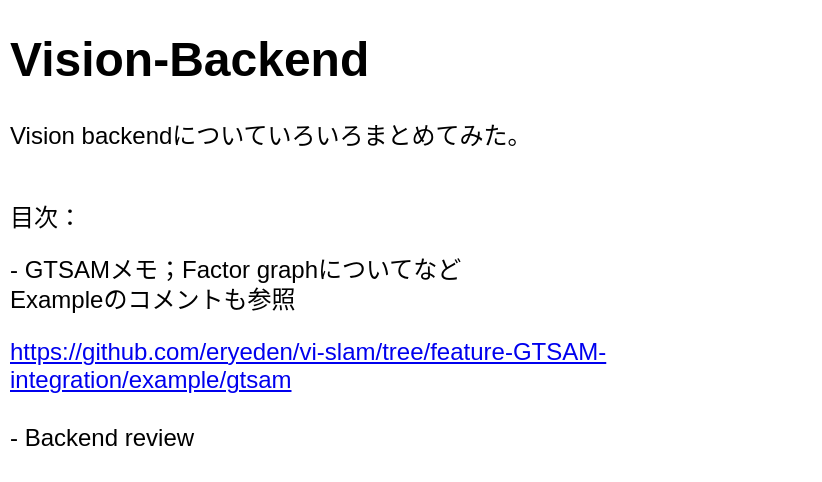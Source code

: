 <mxfile version="13.1.2" type="github" pages="4">
  <diagram id="mYV5fHMhs3SO6_IcKCSN" name="Top">
    <mxGraphModel dx="1359" dy="894" grid="1" gridSize="10" guides="1" tooltips="1" connect="1" arrows="1" fold="1" page="1" pageScale="1" pageWidth="827" pageHeight="1169" math="0" shadow="0">
      <root>
        <mxCell id="0" />
        <mxCell id="1" parent="0" />
        <mxCell id="8OQvFZ2Zipv02wQBPf4X-1" value="&lt;h1&gt;Vision-Backend&lt;/h1&gt;&lt;p&gt;Vision backendについていろいろまとめてみた。&lt;br&gt;&lt;br&gt;&lt;/p&gt;&lt;p&gt;目次：&lt;/p&gt;&lt;p&gt;- GTSAMメモ；Factor graphについてなど&lt;br&gt;Exampleのコメントも参照&lt;/p&gt;&lt;a href=&quot;https://github.com/eryeden/vi-slam/tree/feature-GTSAM-integration/example/gtsam&quot;&gt;https://github.com/eryeden/vi-slam/tree/feature-GTSAM-integration/example/gtsam&lt;/a&gt;&lt;br&gt;&lt;br&gt;- Backend review" style="text;html=1;strokeColor=none;fillColor=none;spacing=5;spacingTop=-20;whiteSpace=wrap;overflow=hidden;rounded=0;" parent="1" vertex="1">
          <mxGeometry x="20" y="20" width="410" height="230" as="geometry" />
        </mxCell>
      </root>
    </mxGraphModel>
  </diagram>
  <diagram id="CG2pjZPTrM2GcYqYaMGn" name="GTSAMのメモ">
    <mxGraphModel dx="1599" dy="1052" grid="1" gridSize="10" guides="1" tooltips="1" connect="1" arrows="1" fold="1" page="1" pageScale="1" pageWidth="827" pageHeight="1169" math="1" shadow="0">
      <root>
        <mxCell id="malhQMyiqFlj0tt06wjK-0" />
        <mxCell id="malhQMyiqFlj0tt06wjK-1" parent="malhQMyiqFlj0tt06wjK-0" />
        <mxCell id="y6ONzhfBYeOvc6R4NJ2u-31" value="" style="shape=image;verticalLabelPosition=bottom;labelBackgroundColor=#ffffff;verticalAlign=top;aspect=fixed;imageAspect=0;image=https://upload.wikimedia.org/wikipedia/commons/thumb/8/8e/MultivariateNormal.png/300px-MultivariateNormal.png;" parent="malhQMyiqFlj0tt06wjK-1" vertex="1">
          <mxGeometry x="1006" y="870" width="181.05" height="137" as="geometry" />
        </mxCell>
        <mxCell id="y6ONzhfBYeOvc6R4NJ2u-0" value="&lt;h1&gt;GTSAM&lt;/h1&gt;&lt;p&gt;iSAM2をVision backendに使う予定である。iSAM2はGTSAM内に実装されているらしいので、この使い方をメモしておく。&lt;/p&gt;" style="text;html=1;strokeColor=none;fillColor=none;spacing=5;spacingTop=-20;whiteSpace=wrap;overflow=hidden;rounded=0;" parent="malhQMyiqFlj0tt06wjK-1" vertex="1">
          <mxGeometry x="20" y="40" width="730" height="80" as="geometry" />
        </mxCell>
        <mxCell id="y6ONzhfBYeOvc6R4NJ2u-1" value="参考：&lt;br&gt;&lt;a href=&quot;https://gtsam.org/tutorials/intro.html&quot;&gt;https://gtsam.org/tutorials/intro.html&lt;/a&gt;" style="text;html=1;align=left;verticalAlign=middle;resizable=0;points=[];autosize=1;" parent="malhQMyiqFlj0tt06wjK-1" vertex="1">
          <mxGeometry x="20" y="120" width="200" height="30" as="geometry" />
        </mxCell>
        <mxCell id="y6ONzhfBYeOvc6R4NJ2u-2" value="基本の登場人物&lt;br&gt;- Fractor graph&lt;br&gt;&lt;div&gt;- Variables : 推定したい値&lt;/div&gt;&lt;div&gt;- Factors：Variableに対する確率的な拘束条件、ここに観測値や、観測モデルが入っていくる。&lt;/div&gt;" style="text;html=1;align=left;verticalAlign=middle;resizable=0;points=[];autosize=1;" parent="malhQMyiqFlj0tt06wjK-1" vertex="1">
          <mxGeometry x="10" y="170" width="520" height="60" as="geometry" />
        </mxCell>
        <mxCell id="y6ONzhfBYeOvc6R4NJ2u-3" value="&lt;font style=&quot;font-size: 15px&quot;&gt;&lt;b&gt;Factor Graphってなに？&lt;/b&gt;&lt;/font&gt;&lt;br&gt;&lt;br&gt;隠れマルコフモデル（HMM）というのが元になっているらしい。&lt;br&gt;隠れマルコフモデルは、モデルの内部状態が直接観測できない状態繊維モデルのことらしい。&lt;br&gt;考えて見ると、GTSAMで扱いたい問題はほとんどHMMになりそうだ。&lt;br&gt;VSLAMや位置推定であっても、ロボットの本当のPoseは直接観測できない場合がほとんど。センサにノイズが乗っていたり、積分が必要だったり。" style="text;html=1;align=left;verticalAlign=middle;resizable=0;points=[];autosize=1;" parent="malhQMyiqFlj0tt06wjK-1" vertex="1">
          <mxGeometry x="10" y="585" width="810" height="90" as="geometry" />
        </mxCell>
        <mxCell id="y6ONzhfBYeOvc6R4NJ2u-4" value="個人的に…&lt;br&gt;この先、確率の話が大量に登場する。いつも確率の話が出てくると、&lt;br&gt;実際の数式、計算の処理に結びつけて理解できなくなる。どうにか抽象的な話を&lt;br&gt;プログラムとして記述できる具体的な話として変換しつつ進めていきたい。&lt;br&gt;とりあえず、現状の確率というものの理解を下に書いておく。&lt;br&gt;&lt;br&gt;\( X_1 \) の意味は？&lt;br&gt;何らかの数値、物理量などがこの \( X_1 \) として表現される。&lt;br&gt;普通の変数との違いは、 \( P(X_1) \) となったときに確率が出力されること。&lt;br&gt;&lt;br&gt;&lt;br&gt;\( P(X_1) \)の意味は？ \( X_1 \) との違いは？&lt;br&gt;\(X_1 \)はなんらかの値（物理量など）を示す。&lt;br&gt;\( P(X_1) \) は\(X_1\)が、ある値1や2などを撮る場合の確率を示す。&lt;br&gt;なのでよくある正規分布の図は、横軸\(X_1\)、縦軸\( P(X_1) \)になる。&lt;br&gt;&lt;br&gt;とりあえず、ある現象をモデル化するときに、&lt;br&gt;背後にある複雑、モデル化困難なメカニズムを簡単にモデル化する手法として、&lt;br&gt;すべての出力値に値の出やすさという数値を関連付けるという単純な方法があって、&lt;br&gt;これが確率変数、確率密度関数というものであると、理解しておく…とりあえず。" style="text;html=1;align=left;verticalAlign=middle;resizable=0;points=[];autosize=1;" parent="malhQMyiqFlj0tt06wjK-1" vertex="1">
          <mxGeometry x="10" y="260" width="470" height="290" as="geometry" />
        </mxCell>
        <mxCell id="y6ONzhfBYeOvc6R4NJ2u-9" value="" style="endArrow=classic;html=1;" parent="malhQMyiqFlj0tt06wjK-1" edge="1">
          <mxGeometry width="50" height="50" relative="1" as="geometry">
            <mxPoint x="540" y="510" as="sourcePoint" />
            <mxPoint x="820" y="510" as="targetPoint" />
          </mxGeometry>
        </mxCell>
        <mxCell id="y6ONzhfBYeOvc6R4NJ2u-10" value="" style="endArrow=classic;html=1;" parent="malhQMyiqFlj0tt06wjK-1" edge="1">
          <mxGeometry width="50" height="50" relative="1" as="geometry">
            <mxPoint x="540" y="510" as="sourcePoint" />
            <mxPoint x="540" y="360" as="targetPoint" />
          </mxGeometry>
        </mxCell>
        <mxCell id="y6ONzhfBYeOvc6R4NJ2u-11" value="\( X_1 \)" style="text;html=1;align=center;verticalAlign=middle;resizable=0;points=[];autosize=1;" parent="malhQMyiqFlj0tt06wjK-1" vertex="1">
          <mxGeometry x="650" y="520" width="60" height="20" as="geometry" />
        </mxCell>
        <mxCell id="y6ONzhfBYeOvc6R4NJ2u-12" value="\( P(X_1) \)" style="text;html=1;align=center;verticalAlign=middle;resizable=0;points=[];autosize=1;" parent="malhQMyiqFlj0tt06wjK-1" vertex="1">
          <mxGeometry x="460" y="415" width="70" height="20" as="geometry" />
        </mxCell>
        <mxCell id="y6ONzhfBYeOvc6R4NJ2u-13" value="" style="endArrow=none;html=1;" parent="malhQMyiqFlj0tt06wjK-1" edge="1">
          <mxGeometry width="50" height="50" relative="1" as="geometry">
            <mxPoint x="570" y="490" as="sourcePoint" />
            <mxPoint x="790" y="490" as="targetPoint" />
            <Array as="points">
              <mxPoint x="640" y="460" />
              <mxPoint x="670" y="380" />
              <mxPoint x="700" y="460" />
            </Array>
          </mxGeometry>
        </mxCell>
        <mxCell id="y6ONzhfBYeOvc6R4NJ2u-14" value="このグラフの形はいかようにも変えることができ、&lt;br&gt;この形一つによって、数式として書き下すことが困難な&lt;br&gt;現象であっても表現できる、、、、という理解です" style="text;html=1;align=center;verticalAlign=middle;resizable=0;points=[];autosize=1;" parent="malhQMyiqFlj0tt06wjK-1" vertex="1">
          <mxGeometry x="740" y="385" width="310" height="50" as="geometry" />
        </mxCell>
        <mxCell id="y6ONzhfBYeOvc6R4NJ2u-15" value="" style="shape=image;verticalLabelPosition=bottom;labelBackgroundColor=#ffffff;verticalAlign=top;aspect=fixed;imageAspect=0;image=https://gtsam.org/tutorials/intro-images/2_Users_dellaert_git_github_doc_images_hmm.png;" parent="malhQMyiqFlj0tt06wjK-1" vertex="1">
          <mxGeometry x="150" y="710" width="398.2" height="170" as="geometry" />
        </mxCell>
        <mxCell id="y6ONzhfBYeOvc6R4NJ2u-16" value="HMM" style="text;html=1;align=center;verticalAlign=middle;resizable=0;points=[];autosize=1;" parent="malhQMyiqFlj0tt06wjK-1" vertex="1">
          <mxGeometry x="329.1" y="880" width="40" height="20" as="geometry" />
        </mxCell>
        <mxCell id="y6ONzhfBYeOvc6R4NJ2u-17" value="HMMの模式図。&lt;br&gt;観測値は\( Z_{1,2,3,...} \)&lt;br&gt;内部状態は\( X_{1,2,3,...} \)&lt;br&gt;ここでの変数は全て確率変数らしい" style="text;html=1;align=center;verticalAlign=middle;resizable=0;points=[];autosize=1;" parent="malhQMyiqFlj0tt06wjK-1" vertex="1">
          <mxGeometry x="540" y="765" width="210" height="60" as="geometry" />
        </mxCell>
        <mxCell id="y6ONzhfBYeOvc6R4NJ2u-19" style="edgeStyle=orthogonalEdgeStyle;rounded=0;orthogonalLoop=1;jettySize=auto;html=1;entryX=0.342;entryY=0.294;entryDx=0;entryDy=0;entryPerimeter=0;" parent="malhQMyiqFlj0tt06wjK-1" source="y6ONzhfBYeOvc6R4NJ2u-18" target="y6ONzhfBYeOvc6R4NJ2u-15" edge="1">
          <mxGeometry relative="1" as="geometry" />
        </mxCell>
        <mxCell id="y6ONzhfBYeOvc6R4NJ2u-18" value="矢印は条件付き確率密度関数に相当するらしい" style="text;html=1;align=center;verticalAlign=middle;resizable=0;points=[];autosize=1;" parent="malhQMyiqFlj0tt06wjK-1" vertex="1">
          <mxGeometry x="40" y="702" width="270" height="20" as="geometry" />
        </mxCell>
        <mxCell id="y6ONzhfBYeOvc6R4NJ2u-20" value="\( P(X_2 | X_1) \)" style="text;html=1;align=center;verticalAlign=middle;resizable=0;points=[];autosize=1;" parent="malhQMyiqFlj0tt06wjK-1" vertex="1">
          <mxGeometry x="230" y="720" width="110" height="20" as="geometry" />
        </mxCell>
        <mxCell id="y6ONzhfBYeOvc6R4NJ2u-21" value="" style="shape=image;verticalLabelPosition=bottom;labelBackgroundColor=#ffffff;verticalAlign=top;aspect=fixed;imageAspect=0;image=https://upload.wikimedia.org/wikipedia/commons/thumb/5/57/Multivariate_Gaussian.png/300px-Multivariate_Gaussian.png;" parent="malhQMyiqFlj0tt06wjK-1" vertex="1">
          <mxGeometry x="808.83" y="710" width="172.34" height="108" as="geometry" />
        </mxCell>
        <mxCell id="y6ONzhfBYeOvc6R4NJ2u-22" value="\( P(Y|X) \)の話&lt;br&gt;たぶんだが、&lt;br&gt;Xの値が決まれば、Xの値の平面で&lt;br&gt;図形をスライスして、その断面が、Xの値が決まった時の&lt;br&gt;Yの確率密度関数になっているのだろうな。&lt;br&gt;Y自体の確率密度関数がわかれば、Yで一番出力する確率が高い値がわかる（平均値とか？）&lt;br&gt;その値を推定値として、偉い人に教えるなど、ここで初めて利用価値が生まれる気がする。&lt;br&gt;&lt;br&gt;\( P(Y|X=3) = P_{X=3}(Y) \)のように、Xの値が決まっときに&lt;br&gt;ただの確率密度関数になるとおしえられたが、その話がようやくわかった気がする。" style="text;html=1;align=left;verticalAlign=middle;resizable=0;points=[];autosize=1;" parent="malhQMyiqFlj0tt06wjK-1" vertex="1">
          <mxGeometry x="1006" y="620" width="510" height="150" as="geometry" />
        </mxCell>
        <mxCell id="y6ONzhfBYeOvc6R4NJ2u-23" value="" style="shape=parallelogram;perimeter=parallelogramPerimeter;whiteSpace=wrap;html=1;align=left;rotation=-90;size=0.243;flipH=1;fillColor=none;" parent="malhQMyiqFlj0tt06wjK-1" vertex="1">
          <mxGeometry x="824.12" y="702" width="141.75" height="66.25" as="geometry" />
        </mxCell>
        <mxCell id="y6ONzhfBYeOvc6R4NJ2u-24" value="Xが決まると&lt;br&gt;この平面で凸をスライスできる" style="text;html=1;align=center;verticalAlign=middle;resizable=0;points=[];autosize=1;" parent="malhQMyiqFlj0tt06wjK-1" vertex="1">
          <mxGeometry x="808.83" y="630" width="180" height="30" as="geometry" />
        </mxCell>
        <mxCell id="y6ONzhfBYeOvc6R4NJ2u-25" value="" style="endArrow=none;html=1;entryX=0.25;entryY=1;entryDx=0;entryDy=0;exitX=0;exitY=0;exitDx=0;exitDy=0;" parent="malhQMyiqFlj0tt06wjK-1" source="y6ONzhfBYeOvc6R4NJ2u-23" target="y6ONzhfBYeOvc6R4NJ2u-23" edge="1">
          <mxGeometry width="50" height="50" relative="1" as="geometry">
            <mxPoint x="850" y="870" as="sourcePoint" />
            <mxPoint x="900" y="820" as="targetPoint" />
            <Array as="points">
              <mxPoint x="880" y="790" />
              <mxPoint x="895" y="750" />
              <mxPoint x="910" y="771" />
            </Array>
          </mxGeometry>
        </mxCell>
        <mxCell id="y6ONzhfBYeOvc6R4NJ2u-26" value="\( P(Z_1 | X_1) \)" style="text;html=1;align=center;verticalAlign=middle;resizable=0;points=[];autosize=1;" parent="malhQMyiqFlj0tt06wjK-1" vertex="1">
          <mxGeometry x="139" y="780" width="100" height="20" as="geometry" />
        </mxCell>
        <mxCell id="y6ONzhfBYeOvc6R4NJ2u-28" value="\( P(X, Y) \)をプロットした例" style="text;html=1;align=center;verticalAlign=middle;resizable=0;points=[];autosize=1;" parent="malhQMyiqFlj0tt06wjK-1" vertex="1">
          <mxGeometry x="808.83" y="818" width="170" height="20" as="geometry" />
        </mxCell>
        <mxCell id="y6ONzhfBYeOvc6R4NJ2u-30" style="edgeStyle=orthogonalEdgeStyle;rounded=0;orthogonalLoop=1;jettySize=auto;html=1;entryX=0.775;entryY=0.466;entryDx=0;entryDy=0;entryPerimeter=0;" parent="malhQMyiqFlj0tt06wjK-1" source="y6ONzhfBYeOvc6R4NJ2u-29" target="y6ONzhfBYeOvc6R4NJ2u-23" edge="1">
          <mxGeometry relative="1" as="geometry">
            <Array as="points">
              <mxPoint x="950" y="815" />
              <mxPoint x="950" y="774" />
            </Array>
          </mxGeometry>
        </mxCell>
        <mxCell id="y6ONzhfBYeOvc6R4NJ2u-32" style="edgeStyle=orthogonalEdgeStyle;rounded=0;orthogonalLoop=1;jettySize=auto;html=1;entryX=0.271;entryY=0.314;entryDx=0;entryDy=0;entryPerimeter=0;" parent="malhQMyiqFlj0tt06wjK-1" source="y6ONzhfBYeOvc6R4NJ2u-29" target="y6ONzhfBYeOvc6R4NJ2u-31" edge="1">
          <mxGeometry relative="1" as="geometry">
            <mxPoint x="1140" y="830" as="targetPoint" />
          </mxGeometry>
        </mxCell>
        <mxCell id="y6ONzhfBYeOvc6R4NJ2u-29" value="\( P(Y|X) \)" style="text;html=1;align=center;verticalAlign=middle;resizable=0;points=[];autosize=1;" parent="malhQMyiqFlj0tt06wjK-1" vertex="1">
          <mxGeometry x="1020" y="805" width="70" height="20" as="geometry" />
        </mxCell>
        <mxCell id="y6ONzhfBYeOvc6R4NJ2u-33" value="これをXに沿って積分すると\( P(Y) \)になる。&lt;br&gt;この操作を周辺化、Marginalizationというらしい。（噂の）&lt;br&gt;用語が難しいがやっていることはほしい確率変数以外を消去するため、&lt;br&gt;全パターン足しこんでいるだけ。" style="text;html=1;align=left;verticalAlign=middle;resizable=0;points=[];autosize=1;" parent="malhQMyiqFlj0tt06wjK-1" vertex="1">
          <mxGeometry x="1110" y="800" width="400" height="60" as="geometry" />
        </mxCell>
        <mxCell id="y6ONzhfBYeOvc6R4NJ2u-34" value="↓式の面では疑問はあるが、イメージ、意味合い的には正しいはず" style="text;html=1;align=center;verticalAlign=middle;resizable=0;points=[];autosize=1;" parent="malhQMyiqFlj0tt06wjK-1" vertex="1">
          <mxGeometry x="871" y="590" width="370" height="20" as="geometry" />
        </mxCell>
        <mxCell id="y6ONzhfBYeOvc6R4NJ2u-35" value="↑のHMMは、あくまでも現象をどうモデル化するかという話。&lt;br&gt;やりたいことは、HMMでは隠されているモデルの内部状態 \( X_1, X_2, X_3 \)を求めること。&lt;br&gt;ここは、\( P(X_1, X_2, X_3 | Z_1 = z_1, Z_2 = z_2, Z_3 = z_3) \)である条件付き確率密度関数が、&lt;br&gt;\( z_1, z_2, z_3 \) という値が観測されたときのシステム状態の確率密度関数として、&lt;br&gt;このP(~)がのピークになている\(X_1, X_2, X_3 \)の値を求めることをこれからやっていく。&lt;br&gt;&lt;br&gt;じゃあ、\( P(X_1, X_2, X_3 | Z_1 = z_1, Z_2 = z_2, Z_3 = z_3) \)はどういう式で、具体的にそういった計算をしたらいいの？&lt;br&gt;という話に繋がっていく。" style="text;html=1;align=left;verticalAlign=middle;resizable=0;points=[];autosize=1;" parent="malhQMyiqFlj0tt06wjK-1" vertex="1">
          <mxGeometry x="10" y="930" width="690" height="120" as="geometry" />
        </mxCell>
        <mxCell id="y6ONzhfBYeOvc6R4NJ2u-37" value="&lt;span&gt;↓の結果になるらしい。&lt;br&gt;\( P(X_1, X_2, X_3 | Z_1 = z_1, Z_2 = z_2, Z_3 = z_3) \propto P(X_1) P(X_2|X_1) P(X_3 | X_2) L(X_1;z_1) L(X_2; z_2) L(X_3; z_3) \)&lt;br&gt;&lt;/span&gt;\( P(X_1) P(X_2|X_1) P(X_3 | X_2) \) : ここはHMMの状態遷移から求まる&lt;br&gt;\( L(X_1;z_1) L(X_2; z_2) L(X_3; z_3) \) : ここは観測値から求める部分&lt;span&gt;&lt;br&gt;&lt;br&gt;\( L(X_1; z_1) \) だが、おそらくベイズ則から求まる。HMMの図から立式すれば、普通に考えて↓のようになるはず。&lt;br&gt;&lt;/span&gt;\( P(X_1, X_2, X_3 | Z_1 = z_1, Z_2 = z_2, Z_3 = z_3) \propto P(X_1) P(X_2|X_1) P(X_3 | X_2) P(Z_1 | X_1) P(Z_2 | X_2) P(Z_3 | X_3) \)&lt;br&gt;&lt;br&gt;&lt;span&gt;ここから、\(P(Z_i | X_i)\)を変形する。&lt;br&gt;\(P(Z_i | X_i) = \frac{P(X_i | Z_i) P(Z_i)}{P(X_i)} \propto P(X_i | Z_i) P(Z_i) = L(X_i ; Z_i = z_i) ????\)&lt;br&gt;&lt;br&gt;&lt;/span&gt;\(P(X_i | Z_i) \)&lt;span&gt;はセンサモデルとして記述できて、利用者が勝手に計算式を設定できる部分と考える。尤度というらしい。&lt;br&gt;\( P(Z_i) \)は\( Z_i \)の事前確率と呼ばれているらしいが、なんのことなのかよくわからない。センサがどの値をどれくらいの確率で出力するかなんてことを&lt;br&gt;なにも情報がない（観測値や内部状態の仮定）状態で計算や仮定することができるのか？\(P(X_i | Z_i) \)はなんとなく納得できるが\( P(Z_i) \)はよくわからない。&lt;br&gt;\( P(X_i) \)は式としては定数なので無視するらしいとよく書かれている、よくわからない。&lt;br&gt;\(P(X_i)\)が定数として省略できるなら、\( P(Z_i) \)も定数となるので消してもいいのではないか？そこのところが全くわからない。&lt;br&gt;&lt;b&gt;↑このへんは確率ロボ入門にかかれていたのであとで読む&lt;/b&gt;&lt;br&gt;&lt;/span&gt;" style="text;html=1;align=left;verticalAlign=middle;resizable=0;points=[];autosize=1;" parent="malhQMyiqFlj0tt06wjK-1" vertex="1">
          <mxGeometry x="10" y="1100" width="880" height="240" as="geometry" />
        </mxCell>
        <mxCell id="y6ONzhfBYeOvc6R4NJ2u-38" value="\( P(Y |X) = P(X, Y) / P(X) \)についてメモ&lt;br&gt;&lt;br&gt;ここで登場する\( P(X) \)は周辺化されたP(X)である。&lt;br&gt;この式は確率変数にある値が入った、上図の一点の値について記述していると考えたほうがわかりやすい気がする。&lt;br&gt;つまり、上図のx = 2, y = 3とか具体的な数字が設定された状態で、&lt;br&gt;\( P(Y = y | X = x) = P(X = x, Y = y) / P(X = x) \)&lt;br&gt;が成り立っているということ。&lt;br&gt;&lt;br&gt;一番の疑問である、なぜ割るのか？ということだが、 \( P(Y | X) \)をY方向に積分して合計1にならないから。&lt;br&gt;\( P(X, Y) \)は、X, Y方向に２D積分すると１になるが、\( P(Y | X) \)は \( P(X, Y) \)の一部をスライスしただけなので、&lt;br&gt;変数Y（ \( P(Y | X) \) ではXは定数扱い）の全区間で積分しても１にならず確率の定義を満たさないらしい。&lt;br&gt;これを解消するためのスケーリングパラメータとしての \(1/ P(X) \)がある。&lt;br&gt;&lt;br&gt;ここまででわかったこととしては、\( P(X) \)の意味合いが結構変わってわかりにくいということ。&lt;br&gt;パターンは２つある。&lt;br&gt;1. \(X\)は取りうる地域全てを表現しており、\( P(X) \)は確率分布の形か何かを表現しているパターン&lt;br&gt;2. \(X\)は代入された後の変数のように値が確定していて、\( P(X) \)はその値の出現する確率の値（これも具体的な値）を表現している&lt;br&gt;上級者から見たら一緒の話なのかもしれないが、少なくともこの段階で俺は結構混乱した。" style="text;html=1;align=left;verticalAlign=middle;resizable=0;points=[];autosize=1;" parent="malhQMyiqFlj0tt06wjK-1" vertex="1">
          <mxGeometry x="1006" y="1060" width="810" height="250" as="geometry" />
        </mxCell>
        <mxCell id="y6ONzhfBYeOvc6R4NJ2u-40" value="Xで積分すると &lt;br&gt;\(P(Y)\)になる" style="text;html=1;align=center;verticalAlign=middle;resizable=0;points=[];autosize=1;" parent="malhQMyiqFlj0tt06wjK-1" vertex="1">
          <mxGeometry x="965.87" y="860" width="100" height="30" as="geometry" />
        </mxCell>
        <mxCell id="y6ONzhfBYeOvc6R4NJ2u-41" value="" style="shape=image;verticalLabelPosition=bottom;labelBackgroundColor=#ffffff;verticalAlign=top;aspect=fixed;imageAspect=0;image=https://gtsam.org/tutorials/intro-images/3_Users_dellaert_git_github_doc_images_hmm-FG.png;" parent="malhQMyiqFlj0tt06wjK-1" vertex="1">
          <mxGeometry x="45" y="1470" width="520" height="235" as="geometry" />
        </mxCell>
        <mxCell id="y6ONzhfBYeOvc6R4NJ2u-42" value="↑でいろいろ出てきた確率的な拘束条件というものは次のFactor graphというものでまとめ上げることが&lt;br&gt;できるらしい&lt;br&gt;確率的な拘束条件とは？&lt;br&gt;おそらく、 \( P(X_i | X_{i-1}) \)だったり、\( L(X_i; z_i ) \)といった式がここに相当すると思われる。" style="text;html=1;align=left;verticalAlign=middle;resizable=0;points=[];autosize=1;" parent="malhQMyiqFlj0tt06wjK-1" vertex="1">
          <mxGeometry x="10" y="1430" width="570" height="60" as="geometry" />
        </mxCell>
        <mxCell id="y6ONzhfBYeOvc6R4NJ2u-43" value="&lt;font style=&quot;font-size: 15px&quot;&gt;&lt;b&gt;具体例：オドメトリを使ったロボット位置の推定 + GPS&lt;br&gt;&lt;/b&gt;&lt;/font&gt;" style="text;html=1;align=left;verticalAlign=middle;resizable=0;points=[];autosize=1;" parent="malhQMyiqFlj0tt06wjK-1" vertex="1">
          <mxGeometry x="10" y="1734" width="390" height="20" as="geometry" />
        </mxCell>
        <mxCell id="y6ONzhfBYeOvc6R4NJ2u-44" value="" style="shape=image;verticalLabelPosition=bottom;labelBackgroundColor=#ffffff;verticalAlign=top;aspect=fixed;imageAspect=0;image=https://gtsam.org/tutorials/intro-images/4_Users_dellaert_git_github_doc_images_FactorGraph.png;" parent="malhQMyiqFlj0tt06wjK-1" vertex="1">
          <mxGeometry x="570" y="1705" width="370" height="112" as="geometry" />
        </mxCell>
        <mxCell id="y6ONzhfBYeOvc6R4NJ2u-45" value="→が今回のFactor graphらしい。&lt;br&gt;\( f_i(***) \) がFactor。&lt;br&gt;&lt;br&gt;GTSAMでやることは、以下の設定。&lt;br&gt;- Factorを設定する&lt;br&gt;- \( x_1, x_2, x_3 \)などのPを最大化したい変数の最適化時初期値を設定する。" style="text;html=1;align=left;verticalAlign=middle;resizable=0;points=[];autosize=1;" parent="malhQMyiqFlj0tt06wjK-1" vertex="1">
          <mxGeometry x="10" y="1780" width="440" height="90" as="geometry" />
        </mxCell>
        <mxCell id="iuoN6O5FOuv3n4ogCXSz-0" value="この例では、\( f_0, f_1, f_2 \)を設定する。" style="text;html=1;align=left;verticalAlign=middle;resizable=0;points=[];autosize=1;" vertex="1" parent="malhQMyiqFlj0tt06wjK-1">
          <mxGeometry x="10" y="1900" width="240" height="20" as="geometry" />
        </mxCell>
        <mxCell id="iuoN6O5FOuv3n4ogCXSz-1" value="ではFの中身はなんなのか？　＝＞Measurement likehoodらしい&lt;br&gt;BetweenFactorはなにかわからないが、UnaryFactorは次のようなモデルを考えることがある。&lt;br&gt;\( L(q;m) = \exp{(-1/2 || h(q) - m ||^2_{\Sigma})} = f(q) \)　&amp;lt;=　普通にガウシアンの形になっている。&lt;br&gt;定数がないのは、FactorGraphだと最終的に全ての積になるため、定数の大きさは関係なくなるため？&lt;br&gt;&lt;br&gt;\( m \) : 観測値や外部設定値&lt;br&gt;\( q \) : 最適化対象のパラメータ&lt;br&gt;\( h(q) \) : 観測モデル、内部パラメータqから観測値を作り出すモデル&lt;br&gt;\( \exp{\{ ... \}}&amp;nbsp;\) : ガウシアンモデル？&lt;br&gt;\( \Sigma \) : 観測値m？このモデルのノイズモデルについてのパラメータ&lt;br&gt;&lt;br&gt;GTSAMでは、UnaryFactorの定義で、NoiseModelFactor1を継承する限り、以下二点の設定でFactorを定義できる。&lt;br&gt;1. 誤差関数 : \( h(q) - m \)&lt;br&gt;2. NoiseModelパラメータ : \( \Sigma \)&lt;br&gt;3. ヤコビアン : \( \frac{\partial (h(q)-m)}{\partial q} \)" style="text;html=1;align=left;verticalAlign=middle;resizable=0;points=[];autosize=1;" vertex="1" parent="malhQMyiqFlj0tt06wjK-1">
          <mxGeometry x="10" y="1970" width="630" height="220" as="geometry" />
        </mxCell>
        <mxCell id="iuoN6O5FOuv3n4ogCXSz-2" value="&lt;div&gt;&lt;span&gt;普通のガウシアン：&lt;/span&gt;&lt;/div&gt;&lt;div&gt;&lt;span&gt;$$ N(x | \mu, \sigma^2) = \frac{1}{\sqrt{2\pi\sigma^2}} \exp{\{&amp;nbsp; -\frac{1}{2} \frac{1}{\sigma^2} (x -\mu)^2 \}} $$&lt;/span&gt;&lt;/div&gt;" style="text;html=1;align=left;verticalAlign=middle;resizable=0;points=[];autosize=1;" vertex="1" parent="malhQMyiqFlj0tt06wjK-1">
          <mxGeometry x="630" y="1970" width="580" height="30" as="geometry" />
        </mxCell>
        <mxCell id="iuoN6O5FOuv3n4ogCXSz-3" value="Odometryだけ" style="text;html=1;align=center;verticalAlign=middle;resizable=0;points=[];autosize=1;" vertex="1" parent="malhQMyiqFlj0tt06wjK-1">
          <mxGeometry x="710" y="1797" width="90" height="20" as="geometry" />
        </mxCell>
        <mxCell id="iuoN6O5FOuv3n4ogCXSz-4" value="" style="shape=image;verticalLabelPosition=bottom;labelBackgroundColor=#ffffff;verticalAlign=top;aspect=fixed;imageAspect=0;image=https://gtsam.org/tutorials/intro-images/5_Users_dellaert_git_github_doc_images_FactorGraph2.png;" vertex="1" parent="malhQMyiqFlj0tt06wjK-1">
          <mxGeometry x="1006" y="1710" width="327" height="136" as="geometry" />
        </mxCell>
        <mxCell id="iuoN6O5FOuv3n4ogCXSz-5" value="Odometry + GPS measurement" style="text;html=1;align=center;verticalAlign=middle;resizable=0;points=[];autosize=1;" vertex="1" parent="malhQMyiqFlj0tt06wjK-1">
          <mxGeometry x="1070" y="1830" width="180" height="20" as="geometry" />
        </mxCell>
        <mxCell id="iuoN6O5FOuv3n4ogCXSz-6" value="ということでGPS MeasurementになるUnary Factorを作っていく&lt;br&gt;&lt;br&gt;決めること：&lt;br&gt;- qのタイプは？ =&amp;gt; Pose2(x,y,heading)&lt;br&gt;- ノイズモデルは？ =&amp;gt; NoseModelFactor1&lt;br&gt;(ここで一つしか結合のないUnary Factorの指定もされる)&lt;br&gt;- 誤差関数\( E(q) =&amp;nbsp; h(q)-m \)は？ =&amp;gt; \([q_x -m_x, q_y - m_y]^T\)&lt;br&gt;- \( h(q) \)のヤコビアンは？ =&amp;gt; \(J= \frac{\partial [q_x, q_y]^T}{\partial \boldsymbol{q}} \)&lt;br&gt;(ここで \( \boldsymbol{q} = [q_x, q_y, q_{\theta}]^T \)なので)&lt;br&gt;=&amp;gt; \( J = [1, 0, 0; 0,1,0]^T \)となる" style="text;html=1;align=left;verticalAlign=middle;resizable=0;points=[];autosize=1;" vertex="1" parent="malhQMyiqFlj0tt06wjK-1">
          <mxGeometry x="10" y="2240" width="480" height="150" as="geometry" />
        </mxCell>
        <mxCell id="iuoN6O5FOuv3n4ogCXSz-12" style="edgeStyle=orthogonalEdgeStyle;rounded=0;orthogonalLoop=1;jettySize=auto;html=1;entryX=0.5;entryY=0;entryDx=0;entryDy=0;endArrow=none;endFill=0;" edge="1" parent="malhQMyiqFlj0tt06wjK-1" source="iuoN6O5FOuv3n4ogCXSz-8" target="iuoN6O5FOuv3n4ogCXSz-9">
          <mxGeometry relative="1" as="geometry" />
        </mxCell>
        <mxCell id="iuoN6O5FOuv3n4ogCXSz-8" value="ｑ" style="ellipse;whiteSpace=wrap;html=1;aspect=fixed;align=center;" vertex="1" parent="malhQMyiqFlj0tt06wjK-1">
          <mxGeometry x="40" y="2450" width="30" height="30" as="geometry" />
        </mxCell>
        <mxCell id="iuoN6O5FOuv3n4ogCXSz-9" value="" style="ellipse;whiteSpace=wrap;html=1;aspect=fixed;align=center;fillColor=#030303;" vertex="1" parent="malhQMyiqFlj0tt06wjK-1">
          <mxGeometry x="50" y="2550" width="10" height="10" as="geometry" />
        </mxCell>
        <mxCell id="iuoN6O5FOuv3n4ogCXSz-13" value="Unary Factor" style="text;html=1;align=center;verticalAlign=middle;resizable=0;points=[];autosize=1;" vertex="1" parent="malhQMyiqFlj0tt06wjK-1">
          <mxGeometry x="85" y="2500" width="80" height="20" as="geometry" />
        </mxCell>
        <mxCell id="iuoN6O5FOuv3n4ogCXSz-14" value="GPS Measurement" style="text;html=1;align=center;verticalAlign=middle;resizable=0;points=[];autosize=1;" vertex="1" parent="malhQMyiqFlj0tt06wjK-1">
          <mxGeometry x="75" y="2545" width="120" height="20" as="geometry" />
        </mxCell>
        <mxCell id="iuoN6O5FOuv3n4ogCXSz-15" value="Unknown variable" style="text;html=1;align=center;verticalAlign=middle;resizable=0;points=[];autosize=1;" vertex="1" parent="malhQMyiqFlj0tt06wjK-1">
          <mxGeometry x="75" y="2450" width="110" height="20" as="geometry" />
        </mxCell>
        <mxCell id="iuoN6O5FOuv3n4ogCXSz-16" value="ここで\( E(q) \)をリターンするのだが、&lt;br&gt;このベクトルの次元はなんでもよさそう？" style="text;html=1;align=left;verticalAlign=middle;resizable=0;points=[];autosize=1;" vertex="1" parent="malhQMyiqFlj0tt06wjK-1">
          <mxGeometry x="375" y="2308" width="240" height="30" as="geometry" />
        </mxCell>
        <mxCell id="iuoN6O5FOuv3n4ogCXSz-18" value="&lt;font style=&quot;font-size: 15px&quot;&gt;&lt;b&gt;具体例：Landmark based SLAM&lt;br&gt;&lt;/b&gt;&lt;/font&gt;" style="text;html=1;align=left;verticalAlign=middle;resizable=0;points=[];autosize=1;" vertex="1" parent="malhQMyiqFlj0tt06wjK-1">
          <mxGeometry x="10" y="2640" width="240" height="20" as="geometry" />
        </mxCell>
        <mxCell id="iuoN6O5FOuv3n4ogCXSz-19" value="" style="shape=image;verticalLabelPosition=bottom;labelBackgroundColor=#ffffff;verticalAlign=top;aspect=fixed;imageAspect=0;image=https://gtsam.org/tutorials/intro-images/12_Users_dellaert_git_github_doc_images_FactorGraph4.png;" vertex="1" parent="malhQMyiqFlj0tt06wjK-1">
          <mxGeometry x="510" y="2570" width="354" height="185" as="geometry" />
        </mxCell>
        <mxCell id="iuoN6O5FOuv3n4ogCXSz-20" value="Landmark based SLAMでは、未知の変数がもう一つ登場する。&lt;br&gt;- Robot Pose　に加えて&lt;br&gt;- Landmark location が登場する" style="text;html=1;align=left;verticalAlign=middle;resizable=0;points=[];autosize=1;" vertex="1" parent="malhQMyiqFlj0tt06wjK-1">
          <mxGeometry x="10" y="2690" width="360" height="50" as="geometry" />
        </mxCell>
        <mxCell id="iuoN6O5FOuv3n4ogCXSz-21" value="Landmark based SLAMのFactor graph" style="text;html=1;align=center;verticalAlign=middle;resizable=0;points=[];autosize=1;" vertex="1" parent="malhQMyiqFlj0tt06wjK-1">
          <mxGeometry x="580" y="2755" width="220" height="20" as="geometry" />
        </mxCell>
        <mxCell id="iuoN6O5FOuv3n4ogCXSz-22" value="\(x_1 \)からLandmark 1を観測する&lt;br&gt;Binary Factor" style="text;html=1;align=center;verticalAlign=middle;resizable=0;points=[];autosize=1;" vertex="1" parent="malhQMyiqFlj0tt06wjK-1">
          <mxGeometry x="470" y="2640" width="200" height="30" as="geometry" />
        </mxCell>
        <mxCell id="iuoN6O5FOuv3n4ogCXSz-23" value="絶対位置は決まらないので&lt;br&gt;Prior Factorとしての&lt;br&gt;Unary Factorをつなげておく" style="text;html=1;align=center;verticalAlign=middle;resizable=0;points=[];autosize=1;" vertex="1" parent="malhQMyiqFlj0tt06wjK-1">
          <mxGeometry x="360" y="2705" width="170" height="50" as="geometry" />
        </mxCell>
        <mxCell id="iuoN6O5FOuv3n4ogCXSz-24" value="観測情報のFactorのモデルについて：&lt;br&gt;Bearing + Range　Factorを利用している。&lt;br&gt;なので観測情報は、Bearing角と車両からの距離(Range)になる。&lt;br&gt;ノイズパラメータは、Bearingの文さん、Rangeの分散として設定する。" style="text;html=1;align=left;verticalAlign=middle;resizable=0;points=[];autosize=1;" vertex="1" parent="malhQMyiqFlj0tt06wjK-1">
          <mxGeometry x="10" y="2760" width="400" height="60" as="geometry" />
        </mxCell>
        <mxCell id="iuoN6O5FOuv3n4ogCXSz-25" value="VariableのKeyについて：&lt;br&gt;前回までは、自分でVariableのKeyを整数で採番して設定していた。&lt;br&gt;このまま使っていいが、採番済みのKey番号など管理するのが大変なので、Helperが用意されている。&lt;br&gt;symbol Typeを利用すると、文字とIndexの組み合わせでUniqueな採番ができるようになっているらしい。&lt;br&gt;サンプルでは、Robot Poseはx、Landmark Locationはlとして文字を設定して、その文字の中で１からそれぞれ採番していた。" style="text;html=1;align=left;verticalAlign=middle;resizable=0;points=[];autosize=1;" vertex="1" parent="malhQMyiqFlj0tt06wjK-1">
          <mxGeometry x="10" y="2830" width="690" height="80" as="geometry" />
        </mxCell>
      </root>
    </mxGraphModel>
  </diagram>
  <diagram id="kNpirtqklpHFARO6nr_h" name="Backend review">
    <mxGraphModel dx="2768" dy="1277" grid="1" gridSize="10" guides="1" tooltips="1" connect="1" arrows="1" fold="1" page="1" pageScale="1" pageWidth="827" pageHeight="1169" math="0" shadow="0">
      <root>
        <mxCell id="k3kWPRcX1IhRkBELx6At-0" />
        <mxCell id="k3kWPRcX1IhRkBELx6At-1" parent="k3kWPRcX1IhRkBELx6At-0" />
        <mxCell id="k3kWPRcX1IhRkBELx6At-2" value="&lt;h1&gt;Backend review&lt;/h1&gt;" style="text;html=1;strokeColor=none;fillColor=none;spacing=5;spacingTop=-20;whiteSpace=wrap;overflow=hidden;rounded=0;" vertex="1" parent="k3kWPRcX1IhRkBELx6At-1">
          <mxGeometry x="-800" y="20" width="260" height="40" as="geometry" />
        </mxCell>
        <mxCell id="k3kWPRcX1IhRkBELx6At-3" value="&lt;h1&gt;Kimera-VIO&lt;/h1&gt;&lt;p&gt;Optimizationの計算にはGTSAMを利用&lt;/p&gt;" style="text;html=1;strokeColor=none;fillColor=none;spacing=5;spacingTop=-20;whiteSpace=wrap;overflow=hidden;rounded=0;" vertex="1" parent="k3kWPRcX1IhRkBELx6At-1">
          <mxGeometry x="-800" y="90" width="240" height="80" as="geometry" />
        </mxCell>
        <mxCell id="k3kWPRcX1IhRkBELx6At-11" style="edgeStyle=orthogonalEdgeStyle;rounded=0;orthogonalLoop=1;jettySize=auto;html=1;endArrow=classic;endFill=1;fontColor=#000000;" edge="1" parent="k3kWPRcX1IhRkBELx6At-1" source="k3kWPRcX1IhRkBELx6At-4">
          <mxGeometry relative="1" as="geometry">
            <mxPoint x="-370" y="155" as="targetPoint" />
          </mxGeometry>
        </mxCell>
        <mxCell id="k3kWPRcX1IhRkBELx6At-4" value="Backend Input&lt;br&gt;- Stereo measurement&lt;br&gt;- IMU measurement" style="rounded=0;whiteSpace=wrap;html=1;fillColor=#FFFFFF;align=left;fontColor=#000000;" vertex="1" parent="k3kWPRcX1IhRkBELx6At-1">
          <mxGeometry x="-563" y="100" width="150" height="110" as="geometry" />
        </mxCell>
        <mxCell id="k3kWPRcX1IhRkBELx6At-5" value="BackendState : Bootstrap" style="text;html=1;align=center;verticalAlign=middle;resizable=0;points=[];autosize=1;fontColor=#000000;" vertex="1" parent="k3kWPRcX1IhRkBELx6At-1">
          <mxGeometry x="-340" y="70" width="150" height="20" as="geometry" />
        </mxCell>
        <mxCell id="k3kWPRcX1IhRkBELx6At-6" value="BackendState : Nominal" style="text;html=1;align=center;verticalAlign=middle;resizable=0;points=[];autosize=1;fontColor=#000000;" vertex="1" parent="k3kWPRcX1IhRkBELx6At-1">
          <mxGeometry x="-340" y="190" width="140" height="20" as="geometry" />
        </mxCell>
        <mxCell id="k3kWPRcX1IhRkBELx6At-8" value="Initialize(未実装なので、ほかの場所で初期化しているのだろう)&lt;br&gt;初期化に成功したら、&lt;br&gt;BackendStateをNominalに遷移" style="rounded=0;whiteSpace=wrap;html=1;fillColor=#FFFFFF;align=left;fontColor=#000000;" vertex="1" parent="k3kWPRcX1IhRkBELx6At-1">
          <mxGeometry x="-320" y="100" width="200" height="70" as="geometry" />
        </mxCell>
        <mxCell id="k3kWPRcX1IhRkBELx6At-13" style="edgeStyle=orthogonalEdgeStyle;rounded=0;orthogonalLoop=1;jettySize=auto;html=1;endArrow=classic;endFill=1;fontColor=#000000;" edge="1" parent="k3kWPRcX1IhRkBELx6At-1" source="k3kWPRcX1IhRkBELx6At-9" target="k3kWPRcX1IhRkBELx6At-12">
          <mxGeometry relative="1" as="geometry" />
        </mxCell>
        <mxCell id="k3kWPRcX1IhRkBELx6At-9" value="Add Visual &amp;amp; Inertial State&lt;br&gt;Do optimization" style="rounded=0;whiteSpace=wrap;html=1;fillColor=#FFFFFF;align=left;fontColor=#000000;" vertex="1" parent="k3kWPRcX1IhRkBELx6At-1">
          <mxGeometry x="-320" y="210" width="160" height="40" as="geometry" />
        </mxCell>
        <mxCell id="k3kWPRcX1IhRkBELx6At-10" value="" style="endArrow=none;dashed=1;html=1;fontColor=#000000;" edge="1" parent="k3kWPRcX1IhRkBELx6At-1">
          <mxGeometry width="50" height="50" relative="1" as="geometry">
            <mxPoint x="-360" y="275" as="sourcePoint" />
            <mxPoint x="-360" y="45" as="targetPoint" />
          </mxGeometry>
        </mxCell>
        <mxCell id="k3kWPRcX1IhRkBELx6At-16" style="edgeStyle=orthogonalEdgeStyle;rounded=0;orthogonalLoop=1;jettySize=auto;html=1;entryX=0;entryY=0.5;entryDx=0;entryDy=0;endArrow=classic;endFill=1;fontColor=#000000;" edge="1" parent="k3kWPRcX1IhRkBELx6At-1" source="k3kWPRcX1IhRkBELx6At-12" target="k3kWPRcX1IhRkBELx6At-14">
          <mxGeometry relative="1" as="geometry" />
        </mxCell>
        <mxCell id="k3kWPRcX1IhRkBELx6At-12" value="Optimizationの前準備&lt;br&gt;- Factorの生成&lt;br&gt;&amp;nbsp; - 基本、メンバ変数として保持しているGraphにFactorを追加していく流れ。（iSAMのUpdateが完了した時点で、メンバとして保持されているGraphの内容はクリアされる。）&lt;br&gt;&amp;nbsp; &lt;br&gt;&amp;nbsp; - &lt;b&gt;IMU関係&lt;/b&gt;&lt;br&gt;&amp;nbsp; - Stereo RANSACから、前KeyFrameからの相対的な移動量がわかるので、これらから前KeyFramePoseとCurrentKeyFramePoseのBetweebFactorを生成&lt;br&gt;（使わなくてもOK、オプション次第）&lt;br&gt;&amp;nbsp; - IMU Factorの追加(PreintegrateされたIMUFactorを追加しているらしい)&lt;br&gt;&lt;br&gt;&amp;nbsp; - &lt;b&gt;Vision関係&lt;br&gt;&lt;/b&gt;&amp;nbsp; - 入力した観測情報（Feature IDとStereoPixel位置のペア）を、Backend側で保持している既観測情報に登録する？&lt;br&gt;&amp;nbsp; - 観測情報をFactorに追加する。（実装では、↑で選択したLandmark IDのみを渡していた。）" style="rounded=0;whiteSpace=wrap;html=1;fillColor=#FFFFFF;align=left;fontColor=#000000;" vertex="1" parent="k3kWPRcX1IhRkBELx6At-1">
          <mxGeometry x="-100" y="122.5" width="530" height="215" as="geometry" />
        </mxCell>
        <mxCell id="k3kWPRcX1IhRkBELx6At-17" style="edgeStyle=orthogonalEdgeStyle;rounded=0;orthogonalLoop=1;jettySize=auto;html=1;endArrow=classic;endFill=1;fontColor=#000000;" edge="1" parent="k3kWPRcX1IhRkBELx6At-1" source="k3kWPRcX1IhRkBELx6At-14">
          <mxGeometry relative="1" as="geometry">
            <mxPoint x="-500" y="250" as="targetPoint" />
            <Array as="points">
              <mxPoint x="1110" y="230" />
              <mxPoint x="1110" y="450" />
              <mxPoint x="-500" y="450" />
            </Array>
          </mxGeometry>
        </mxCell>
        <mxCell id="k3kWPRcX1IhRkBELx6At-14" value="Optimization&lt;br&gt;- 処理時間の計測&lt;br&gt;- SmarFactorSlotを更新するらしい、Fixed lag smootherで使うLagの範囲を更新するということ？&lt;br&gt;- iSAM::Update&lt;br&gt;- iSAMに追加したGraph情報を削除" style="rounded=0;whiteSpace=wrap;html=1;fillColor=#FFFFFF;align=left;fontColor=#000000;" vertex="1" parent="k3kWPRcX1IhRkBELx6At-1">
          <mxGeometry x="500" y="185" width="540" height="90" as="geometry" />
        </mxCell>
      </root>
    </mxGraphModel>
  </diagram>
  <diagram id="rxRwFc9iUt_cTfEsLqZz" name="Proposed-Backend">
    <mxGraphModel dx="2768" dy="1277" grid="1" gridSize="10" guides="1" tooltips="1" connect="1" arrows="1" fold="1" page="1" pageScale="1" pageWidth="827" pageHeight="1169" math="0" shadow="0">
      <root>
        <mxCell id="wGwapt1zrAfcY-FxFDx9-0" />
        <mxCell id="wGwapt1zrAfcY-FxFDx9-1" parent="wGwapt1zrAfcY-FxFDx9-0" />
        <mxCell id="GIy5xliaLUDgyUYNqGpI-0" value="BackendState : Bootstrap" style="text;html=1;align=center;verticalAlign=middle;resizable=0;points=[];autosize=1;fontColor=#000000;" vertex="1" parent="wGwapt1zrAfcY-FxFDx9-1">
          <mxGeometry x="-300" y="420" width="150" height="20" as="geometry" />
        </mxCell>
        <mxCell id="GIy5xliaLUDgyUYNqGpI-1" value="BackendState : Nominal" style="text;html=1;align=center;verticalAlign=middle;resizable=0;points=[];autosize=1;fontColor=#000000;" vertex="1" parent="wGwapt1zrAfcY-FxFDx9-1">
          <mxGeometry x="-300" y="575" width="140" height="20" as="geometry" />
        </mxCell>
        <mxCell id="Zr_EwkMS2fTBts2OmuxF-22" style="edgeStyle=orthogonalEdgeStyle;rounded=0;orthogonalLoop=1;jettySize=auto;html=1;entryX=0;entryY=0.5;entryDx=0;entryDy=0;endArrow=classic;endFill=1;fontColor=#000000;" edge="1" parent="wGwapt1zrAfcY-FxFDx9-1" source="GIy5xliaLUDgyUYNqGpI-2" target="Zr_EwkMS2fTBts2OmuxF-21">
          <mxGeometry relative="1" as="geometry" />
        </mxCell>
        <mxCell id="GIy5xliaLUDgyUYNqGpI-2" value="Initialize、初期化に成功したら、&lt;br&gt;BackendStateをNominalに遷移" style="rounded=0;whiteSpace=wrap;html=1;fillColor=#FFFFFF;align=left;fontColor=#000000;" vertex="1" parent="wGwapt1zrAfcY-FxFDx9-1">
          <mxGeometry x="-280" y="450" width="200" height="70" as="geometry" />
        </mxCell>
        <mxCell id="Zr_EwkMS2fTBts2OmuxF-11" style="edgeStyle=orthogonalEdgeStyle;rounded=0;orthogonalLoop=1;jettySize=auto;html=1;endArrow=classic;endFill=1;fontColor=#000000;" edge="1" parent="wGwapt1zrAfcY-FxFDx9-1" source="GIy5xliaLUDgyUYNqGpI-3">
          <mxGeometry relative="1" as="geometry">
            <mxPoint x="20" y="630" as="targetPoint" />
          </mxGeometry>
        </mxCell>
        <mxCell id="GIy5xliaLUDgyUYNqGpI-3" value="- Add Visual measurement&lt;br&gt;- Do optimization" style="rounded=0;whiteSpace=wrap;html=1;fillColor=#FFFFFF;align=left;fontColor=#000000;" vertex="1" parent="wGwapt1zrAfcY-FxFDx9-1">
          <mxGeometry x="-280" y="610" width="160" height="40" as="geometry" />
        </mxCell>
        <mxCell id="GIy5xliaLUDgyUYNqGpI-4" value="" style="endArrow=none;dashed=1;html=1;fontColor=#000000;" edge="1" parent="wGwapt1zrAfcY-FxFDx9-1">
          <mxGeometry width="50" height="50" relative="1" as="geometry">
            <mxPoint x="-320" y="660" as="sourcePoint" />
            <mxPoint x="-320" y="430" as="targetPoint" />
          </mxGeometry>
        </mxCell>
        <mxCell id="Zr_EwkMS2fTBts2OmuxF-0" value="&lt;h1&gt;Proposed Backend&lt;/h1&gt;" style="text;html=1;strokeColor=none;fillColor=none;spacing=5;spacingTop=-20;whiteSpace=wrap;overflow=hidden;rounded=0;" vertex="1" parent="wGwapt1zrAfcY-FxFDx9-1">
          <mxGeometry x="-770" y="130" width="260" height="40" as="geometry" />
        </mxCell>
        <mxCell id="Zr_EwkMS2fTBts2OmuxF-9" style="edgeStyle=orthogonalEdgeStyle;rounded=0;orthogonalLoop=1;jettySize=auto;html=1;endArrow=classic;endFill=1;fontColor=#000000;" edge="1" parent="wGwapt1zrAfcY-FxFDx9-1" source="Zr_EwkMS2fTBts2OmuxF-1">
          <mxGeometry relative="1" as="geometry">
            <mxPoint x="-340" y="480" as="targetPoint" />
            <Array as="points">
              <mxPoint x="-565" y="480" />
            </Array>
          </mxGeometry>
        </mxCell>
        <mxCell id="Zr_EwkMS2fTBts2OmuxF-1" value="" style="rounded=0;whiteSpace=wrap;html=1;fillColor=#f5f5f5;strokeColor=#666666;fontColor=#333333;" vertex="1" parent="wGwapt1zrAfcY-FxFDx9-1">
          <mxGeometry x="-790" y="290" width="450" height="110" as="geometry" />
        </mxCell>
        <mxCell id="Zr_EwkMS2fTBts2OmuxF-2" value="Database&lt;br&gt;Frame" style="shape=datastore;whiteSpace=wrap;html=1;fillColor=#e1d5e7;strokeColor=#9673a6;" vertex="1" parent="wGwapt1zrAfcY-FxFDx9-1">
          <mxGeometry x="-630" y="310" width="70" height="60" as="geometry" />
        </mxCell>
        <mxCell id="Zr_EwkMS2fTBts2OmuxF-3" value="Database&lt;br&gt;KeyFrame" style="shape=datastore;whiteSpace=wrap;html=1;fillColor=#e1d5e7;strokeColor=#9673a6;" vertex="1" parent="wGwapt1zrAfcY-FxFDx9-1">
          <mxGeometry x="-435" y="310" width="70" height="60" as="geometry" />
        </mxCell>
        <mxCell id="Zr_EwkMS2fTBts2OmuxF-4" value="" style="shape=flexArrow;endArrow=classic;html=1;fontSize=15;" edge="1" parent="wGwapt1zrAfcY-FxFDx9-1">
          <mxGeometry width="50" height="50" relative="1" as="geometry">
            <mxPoint x="-535" y="339.58" as="sourcePoint" />
            <mxPoint x="-465" y="339.58" as="targetPoint" />
          </mxGeometry>
        </mxCell>
        <mxCell id="Zr_EwkMS2fTBts2OmuxF-6" value="Database&lt;br&gt;Map Point" style="shape=datastore;whiteSpace=wrap;html=1;fillColor=#e1d5e7;strokeColor=#9673a6;" vertex="1" parent="wGwapt1zrAfcY-FxFDx9-1">
          <mxGeometry x="-760" y="310" width="70" height="60" as="geometry" />
        </mxCell>
        <mxCell id="Zr_EwkMS2fTBts2OmuxF-8" value="MapDatabase" style="text;html=1;align=center;verticalAlign=middle;resizable=0;points=[];autosize=1;" vertex="1" parent="wGwapt1zrAfcY-FxFDx9-1">
          <mxGeometry x="-790" y="270" width="90" height="20" as="geometry" />
        </mxCell>
        <mxCell id="Zr_EwkMS2fTBts2OmuxF-12" value="" style="endArrow=none;dashed=1;html=1;fontColor=#000000;" edge="1" parent="wGwapt1zrAfcY-FxFDx9-1">
          <mxGeometry width="50" height="50" relative="1" as="geometry">
            <mxPoint x="60" y="845" as="sourcePoint" />
            <mxPoint x="60" y="615" as="targetPoint" />
          </mxGeometry>
        </mxCell>
        <mxCell id="Zr_EwkMS2fTBts2OmuxF-13" value="Latest Frame : KeyFrame" style="text;html=1;align=left;verticalAlign=middle;resizable=0;points=[];autosize=1;fontColor=#000000;" vertex="1" parent="wGwapt1zrAfcY-FxFDx9-1">
          <mxGeometry x="85" y="610" width="150" height="20" as="geometry" />
        </mxCell>
        <mxCell id="Zr_EwkMS2fTBts2OmuxF-14" value="Latest Frame : Non-KeyFrame" style="text;html=1;align=left;verticalAlign=middle;resizable=0;points=[];autosize=1;fontColor=#000000;" vertex="1" parent="wGwapt1zrAfcY-FxFDx9-1">
          <mxGeometry x="85" y="770" width="180" height="20" as="geometry" />
        </mxCell>
        <mxCell id="Zr_EwkMS2fTBts2OmuxF-30" value="" style="edgeStyle=orthogonalEdgeStyle;rounded=0;orthogonalLoop=1;jettySize=auto;html=1;endArrow=classic;endFill=1;fontColor=#000000;" edge="1" parent="wGwapt1zrAfcY-FxFDx9-1" source="Zr_EwkMS2fTBts2OmuxF-15" target="Zr_EwkMS2fTBts2OmuxF-29">
          <mxGeometry relative="1" as="geometry" />
        </mxCell>
        <mxCell id="Zr_EwkMS2fTBts2OmuxF-15" value="- Do Motion only BA" style="rounded=0;whiteSpace=wrap;html=1;fillColor=#FFFFFF;align=left;fontColor=#000000;" vertex="1" parent="wGwapt1zrAfcY-FxFDx9-1">
          <mxGeometry x="300" y="820" width="160" height="40" as="geometry" />
        </mxCell>
        <mxCell id="Zr_EwkMS2fTBts2OmuxF-29" value="- Update DB" style="rounded=0;whiteSpace=wrap;html=1;fillColor=#FFFFFF;align=left;fontColor=#000000;" vertex="1" parent="wGwapt1zrAfcY-FxFDx9-1">
          <mxGeometry x="540" y="820" width="160" height="40" as="geometry" />
        </mxCell>
        <mxCell id="Zr_EwkMS2fTBts2OmuxF-24" style="edgeStyle=orthogonalEdgeStyle;rounded=0;orthogonalLoop=1;jettySize=auto;html=1;entryX=0;entryY=0.5;entryDx=0;entryDy=0;endArrow=classic;endFill=1;fontColor=#000000;" edge="1" parent="wGwapt1zrAfcY-FxFDx9-1" source="Zr_EwkMS2fTBts2OmuxF-16" target="Zr_EwkMS2fTBts2OmuxF-23">
          <mxGeometry relative="1" as="geometry" />
        </mxCell>
        <mxCell id="Zr_EwkMS2fTBts2OmuxF-16" value="- Do BA" style="rounded=0;whiteSpace=wrap;html=1;fillColor=#FFFFFF;align=left;fontColor=#000000;" vertex="1" parent="wGwapt1zrAfcY-FxFDx9-1">
          <mxGeometry x="300" y="665" width="160" height="40" as="geometry" />
        </mxCell>
        <mxCell id="Zr_EwkMS2fTBts2OmuxF-19" style="edgeStyle=orthogonalEdgeStyle;rounded=0;orthogonalLoop=1;jettySize=auto;html=1;entryX=0;entryY=0.5;entryDx=0;entryDy=0;endArrow=classic;endFill=1;fontColor=#000000;" edge="1" parent="wGwapt1zrAfcY-FxFDx9-1" source="Zr_EwkMS2fTBts2OmuxF-17" target="Zr_EwkMS2fTBts2OmuxF-16">
          <mxGeometry relative="1" as="geometry" />
        </mxCell>
        <mxCell id="Zr_EwkMS2fTBts2OmuxF-17" value="初期化&lt;br&gt;- 新規観測のLandmark位置&lt;br&gt;- 入力FrameのPose" style="rounded=0;whiteSpace=wrap;html=1;fillColor=#FFFFFF;align=left;fontColor=#000000;" vertex="1" parent="wGwapt1zrAfcY-FxFDx9-1">
          <mxGeometry x="85" y="650" width="160" height="70" as="geometry" />
        </mxCell>
        <mxCell id="Zr_EwkMS2fTBts2OmuxF-20" style="edgeStyle=orthogonalEdgeStyle;rounded=0;orthogonalLoop=1;jettySize=auto;html=1;entryX=0;entryY=0.5;entryDx=0;entryDy=0;endArrow=classic;endFill=1;fontColor=#000000;" edge="1" parent="wGwapt1zrAfcY-FxFDx9-1" source="Zr_EwkMS2fTBts2OmuxF-18" target="Zr_EwkMS2fTBts2OmuxF-15">
          <mxGeometry relative="1" as="geometry" />
        </mxCell>
        <mxCell id="Zr_EwkMS2fTBts2OmuxF-18" value="初期化&lt;br&gt;- 入力FrameのPose" style="rounded=0;whiteSpace=wrap;html=1;fillColor=#FFFFFF;align=left;fontColor=#000000;" vertex="1" parent="wGwapt1zrAfcY-FxFDx9-1">
          <mxGeometry x="85" y="805" width="160" height="70" as="geometry" />
        </mxCell>
        <mxCell id="Zr_EwkMS2fTBts2OmuxF-21" value="初期化&lt;br&gt;- 初期Frameと入力Frameで&lt;br&gt;5point RANSACを実施、&lt;br&gt;十分なInlier＋Parallaxが確保できたら、&lt;br&gt;２FrameでTriangulationを実施、Reprojection Errorが大きいものは排除して初期化完了" style="rounded=0;whiteSpace=wrap;html=1;fillColor=#FFFFFF;align=left;fontColor=#000000;" vertex="1" parent="wGwapt1zrAfcY-FxFDx9-1">
          <mxGeometry x="-20" y="440" width="335" height="90" as="geometry" />
        </mxCell>
        <mxCell id="Zr_EwkMS2fTBts2OmuxF-28" value="" style="edgeStyle=orthogonalEdgeStyle;rounded=0;orthogonalLoop=1;jettySize=auto;html=1;endArrow=classic;endFill=1;fontColor=#000000;" edge="1" parent="wGwapt1zrAfcY-FxFDx9-1" source="Zr_EwkMS2fTBts2OmuxF-23" target="Zr_EwkMS2fTBts2OmuxF-27">
          <mxGeometry relative="1" as="geometry" />
        </mxCell>
        <mxCell id="Zr_EwkMS2fTBts2OmuxF-23" value="- Outlier rejection" style="rounded=0;whiteSpace=wrap;html=1;fillColor=#FFFFFF;align=left;fontColor=#000000;" vertex="1" parent="wGwapt1zrAfcY-FxFDx9-1">
          <mxGeometry x="510" y="665" width="160" height="40" as="geometry" />
        </mxCell>
        <mxCell id="Zr_EwkMS2fTBts2OmuxF-27" value="- Update DB" style="rounded=0;whiteSpace=wrap;html=1;fillColor=#FFFFFF;align=left;fontColor=#000000;" vertex="1" parent="wGwapt1zrAfcY-FxFDx9-1">
          <mxGeometry x="750" y="665" width="160" height="40" as="geometry" />
        </mxCell>
      </root>
    </mxGraphModel>
  </diagram>
</mxfile>

